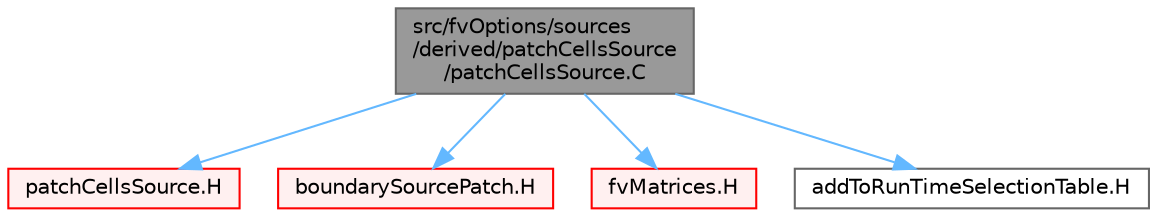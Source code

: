 digraph "src/fvOptions/sources/derived/patchCellsSource/patchCellsSource.C"
{
 // LATEX_PDF_SIZE
  bgcolor="transparent";
  edge [fontname=Helvetica,fontsize=10,labelfontname=Helvetica,labelfontsize=10];
  node [fontname=Helvetica,fontsize=10,shape=box,height=0.2,width=0.4];
  Node1 [id="Node000001",label="src/fvOptions/sources\l/derived/patchCellsSource\l/patchCellsSource.C",height=0.2,width=0.4,color="gray40", fillcolor="grey60", style="filled", fontcolor="black",tooltip=" "];
  Node1 -> Node2 [id="edge1_Node000001_Node000002",color="steelblue1",style="solid",tooltip=" "];
  Node2 [id="Node000002",label="patchCellsSource.H",height=0.2,width=0.4,color="red", fillcolor="#FFF0F0", style="filled",URL="$patchCellsSource_8H.html",tooltip=" "];
  Node1 -> Node411 [id="edge2_Node000001_Node000411",color="steelblue1",style="solid",tooltip=" "];
  Node411 [id="Node000411",label="boundarySourcePatch.H",height=0.2,width=0.4,color="red", fillcolor="#FFF0F0", style="filled",URL="$boundarySourcePatch_8H.html",tooltip=" "];
  Node1 -> Node412 [id="edge3_Node000001_Node000412",color="steelblue1",style="solid",tooltip=" "];
  Node412 [id="Node000412",label="fvMatrices.H",height=0.2,width=0.4,color="red", fillcolor="#FFF0F0", style="filled",URL="$fvMatrices_8H.html",tooltip="A special matrix type and solver, designed for finite volume solutions of scalar equations."];
  Node1 -> Node427 [id="edge4_Node000001_Node000427",color="steelblue1",style="solid",tooltip=" "];
  Node427 [id="Node000427",label="addToRunTimeSelectionTable.H",height=0.2,width=0.4,color="grey40", fillcolor="white", style="filled",URL="$addToRunTimeSelectionTable_8H.html",tooltip="Macros for easy insertion into run-time selection tables."];
}
